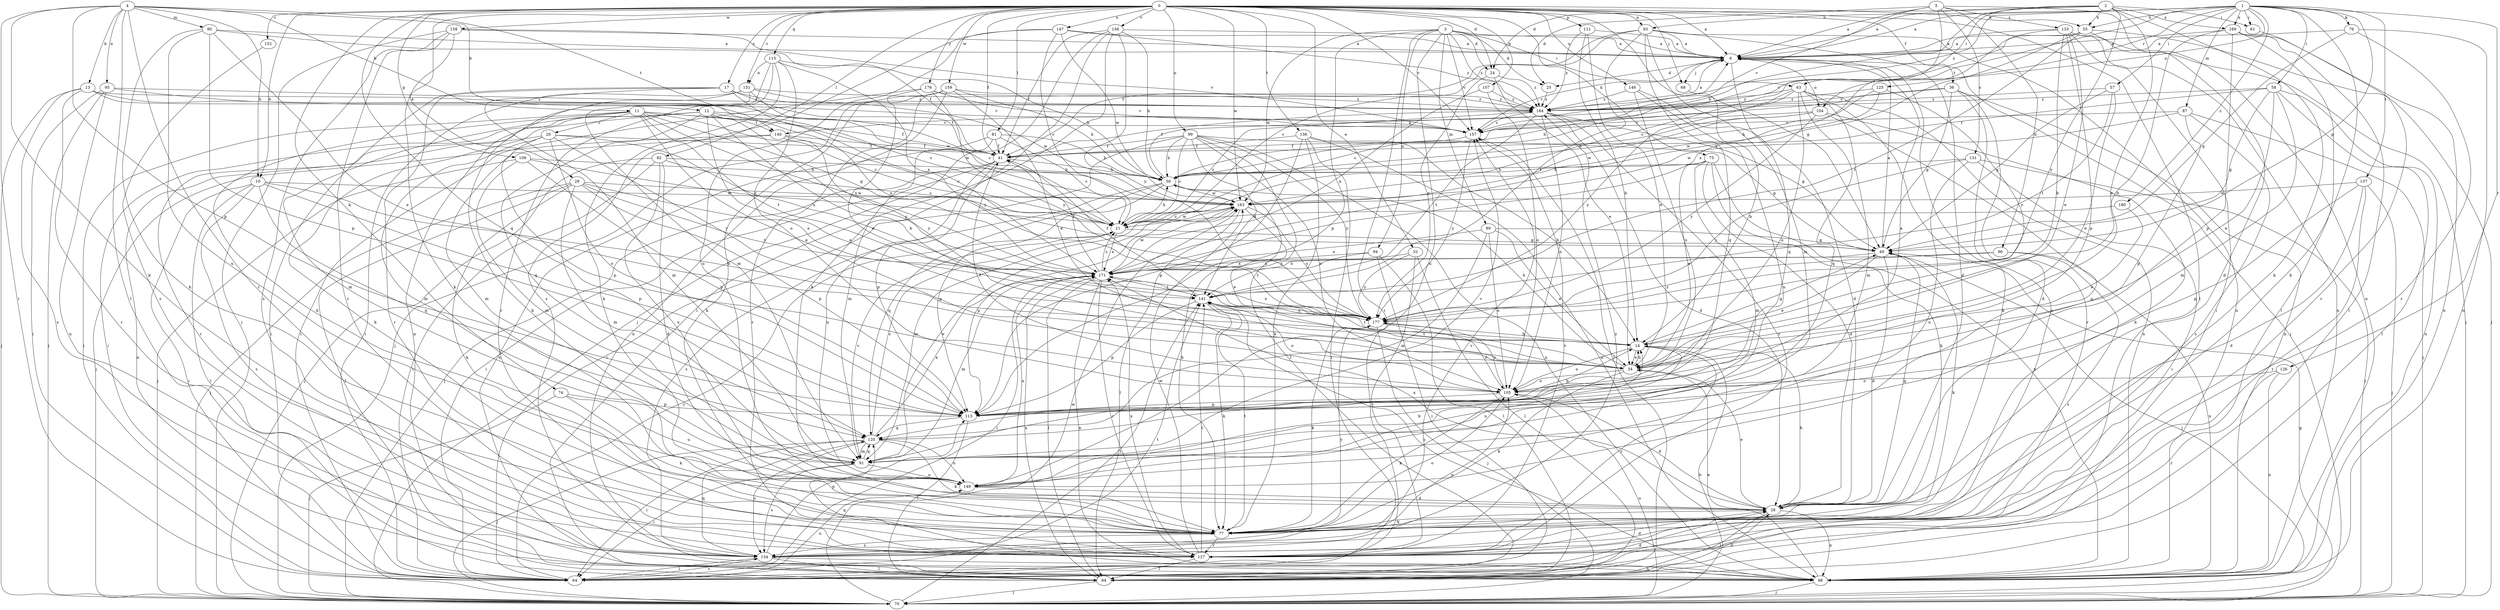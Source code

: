 strict digraph  {
0;
1;
2;
3;
4;
5;
6;
10;
11;
12;
13;
14;
17;
20;
21;
24;
25;
28;
29;
32;
34;
36;
41;
49;
55;
56;
57;
58;
61;
63;
64;
68;
70;
74;
75;
76;
77;
81;
82;
84;
87;
89;
90;
91;
93;
94;
95;
96;
98;
99;
104;
105;
107;
109;
111;
113;
115;
120;
125;
126;
127;
131;
133;
134;
136;
137;
140;
141;
146;
147;
149;
151;
152;
156;
157;
158;
159;
163;
169;
171;
176;
177;
180;
184;
0 -> 6  [label=a];
0 -> 10  [label=b];
0 -> 17  [label=c];
0 -> 24  [label=d];
0 -> 29  [label=e];
0 -> 32  [label=e];
0 -> 36  [label=f];
0 -> 41  [label=f];
0 -> 49  [label=g];
0 -> 55  [label=h];
0 -> 68  [label=j];
0 -> 74  [label=k];
0 -> 75  [label=k];
0 -> 81  [label=l];
0 -> 82  [label=l];
0 -> 84  [label=l];
0 -> 93  [label=n];
0 -> 99  [label=o];
0 -> 107  [label=p];
0 -> 109  [label=p];
0 -> 111  [label=p];
0 -> 115  [label=q];
0 -> 120  [label=q];
0 -> 136  [label=t];
0 -> 146  [label=u];
0 -> 147  [label=u];
0 -> 151  [label=v];
0 -> 152  [label=v];
0 -> 156  [label=v];
0 -> 157  [label=v];
0 -> 158  [label=w];
0 -> 159  [label=w];
0 -> 163  [label=w];
0 -> 176  [label=y];
1 -> 6  [label=a];
1 -> 49  [label=g];
1 -> 55  [label=h];
1 -> 57  [label=i];
1 -> 58  [label=i];
1 -> 61  [label=i];
1 -> 76  [label=k];
1 -> 77  [label=k];
1 -> 87  [label=m];
1 -> 93  [label=n];
1 -> 104  [label=o];
1 -> 125  [label=r];
1 -> 126  [label=r];
1 -> 137  [label=t];
1 -> 140  [label=t];
1 -> 169  [label=x];
1 -> 180  [label=z];
1 -> 184  [label=z];
2 -> 6  [label=a];
2 -> 24  [label=d];
2 -> 34  [label=e];
2 -> 55  [label=h];
2 -> 56  [label=h];
2 -> 61  [label=i];
2 -> 63  [label=i];
2 -> 77  [label=k];
2 -> 169  [label=x];
2 -> 177  [label=y];
3 -> 6  [label=a];
3 -> 24  [label=d];
3 -> 25  [label=d];
3 -> 63  [label=i];
3 -> 64  [label=i];
3 -> 89  [label=m];
3 -> 94  [label=n];
3 -> 113  [label=p];
3 -> 149  [label=u];
3 -> 157  [label=v];
3 -> 163  [label=w];
3 -> 184  [label=z];
4 -> 10  [label=b];
4 -> 11  [label=b];
4 -> 12  [label=b];
4 -> 13  [label=b];
4 -> 64  [label=i];
4 -> 77  [label=k];
4 -> 84  [label=l];
4 -> 90  [label=m];
4 -> 95  [label=n];
4 -> 113  [label=p];
4 -> 127  [label=r];
4 -> 140  [label=t];
5 -> 6  [label=a];
5 -> 25  [label=d];
5 -> 96  [label=n];
5 -> 98  [label=n];
5 -> 131  [label=s];
5 -> 133  [label=s];
5 -> 157  [label=v];
5 -> 171  [label=x];
6 -> 25  [label=d];
6 -> 68  [label=j];
6 -> 70  [label=j];
6 -> 104  [label=o];
6 -> 120  [label=q];
6 -> 157  [label=v];
10 -> 14  [label=b];
10 -> 64  [label=i];
10 -> 84  [label=l];
10 -> 113  [label=p];
10 -> 120  [label=q];
10 -> 134  [label=s];
10 -> 163  [label=w];
11 -> 20  [label=c];
11 -> 21  [label=c];
11 -> 28  [label=d];
11 -> 34  [label=e];
11 -> 41  [label=f];
11 -> 49  [label=g];
11 -> 64  [label=i];
11 -> 91  [label=m];
11 -> 140  [label=t];
11 -> 141  [label=t];
11 -> 171  [label=x];
12 -> 14  [label=b];
12 -> 34  [label=e];
12 -> 64  [label=i];
12 -> 77  [label=k];
12 -> 120  [label=q];
12 -> 127  [label=r];
12 -> 157  [label=v];
12 -> 163  [label=w];
12 -> 171  [label=x];
12 -> 177  [label=y];
13 -> 21  [label=c];
13 -> 70  [label=j];
13 -> 127  [label=r];
13 -> 134  [label=s];
13 -> 157  [label=v];
13 -> 184  [label=z];
14 -> 34  [label=e];
14 -> 49  [label=g];
14 -> 105  [label=o];
14 -> 127  [label=r];
14 -> 141  [label=t];
14 -> 149  [label=u];
17 -> 41  [label=f];
17 -> 64  [label=i];
17 -> 91  [label=m];
17 -> 127  [label=r];
17 -> 177  [label=y];
17 -> 184  [label=z];
20 -> 41  [label=f];
20 -> 91  [label=m];
20 -> 98  [label=n];
20 -> 105  [label=o];
20 -> 113  [label=p];
20 -> 171  [label=x];
20 -> 177  [label=y];
21 -> 49  [label=g];
21 -> 56  [label=h];
21 -> 163  [label=w];
21 -> 171  [label=x];
21 -> 184  [label=z];
24 -> 34  [label=e];
24 -> 177  [label=y];
24 -> 184  [label=z];
25 -> 184  [label=z];
28 -> 14  [label=b];
28 -> 34  [label=e];
28 -> 49  [label=g];
28 -> 77  [label=k];
28 -> 84  [label=l];
28 -> 98  [label=n];
28 -> 171  [label=x];
29 -> 70  [label=j];
29 -> 77  [label=k];
29 -> 84  [label=l];
29 -> 91  [label=m];
29 -> 113  [label=p];
29 -> 141  [label=t];
29 -> 163  [label=w];
29 -> 171  [label=x];
32 -> 84  [label=l];
32 -> 127  [label=r];
32 -> 171  [label=x];
32 -> 177  [label=y];
34 -> 14  [label=b];
34 -> 56  [label=h];
34 -> 77  [label=k];
34 -> 105  [label=o];
34 -> 141  [label=t];
36 -> 28  [label=d];
36 -> 49  [label=g];
36 -> 56  [label=h];
36 -> 98  [label=n];
36 -> 127  [label=r];
36 -> 184  [label=z];
41 -> 56  [label=h];
41 -> 64  [label=i];
41 -> 70  [label=j];
41 -> 113  [label=p];
41 -> 149  [label=u];
49 -> 6  [label=a];
49 -> 28  [label=d];
49 -> 34  [label=e];
49 -> 70  [label=j];
49 -> 77  [label=k];
49 -> 171  [label=x];
55 -> 6  [label=a];
55 -> 28  [label=d];
55 -> 70  [label=j];
55 -> 141  [label=t];
55 -> 157  [label=v];
55 -> 171  [label=x];
56 -> 6  [label=a];
56 -> 77  [label=k];
56 -> 113  [label=p];
56 -> 120  [label=q];
56 -> 134  [label=s];
56 -> 163  [label=w];
57 -> 34  [label=e];
57 -> 49  [label=g];
57 -> 141  [label=t];
57 -> 184  [label=z];
58 -> 34  [label=e];
58 -> 41  [label=f];
58 -> 49  [label=g];
58 -> 84  [label=l];
58 -> 91  [label=m];
58 -> 98  [label=n];
58 -> 184  [label=z];
61 -> 127  [label=r];
63 -> 21  [label=c];
63 -> 77  [label=k];
63 -> 91  [label=m];
63 -> 98  [label=n];
63 -> 105  [label=o];
63 -> 120  [label=q];
63 -> 177  [label=y];
63 -> 184  [label=z];
64 -> 21  [label=c];
64 -> 28  [label=d];
64 -> 134  [label=s];
64 -> 141  [label=t];
64 -> 149  [label=u];
68 -> 14  [label=b];
70 -> 14  [label=b];
70 -> 49  [label=g];
70 -> 105  [label=o];
70 -> 141  [label=t];
70 -> 163  [label=w];
74 -> 70  [label=j];
74 -> 77  [label=k];
74 -> 113  [label=p];
74 -> 149  [label=u];
75 -> 28  [label=d];
75 -> 34  [label=e];
75 -> 56  [label=h];
75 -> 77  [label=k];
75 -> 91  [label=m];
75 -> 98  [label=n];
76 -> 6  [label=a];
76 -> 49  [label=g];
76 -> 98  [label=n];
76 -> 127  [label=r];
77 -> 105  [label=o];
77 -> 127  [label=r];
77 -> 134  [label=s];
77 -> 141  [label=t];
81 -> 21  [label=c];
81 -> 41  [label=f];
81 -> 56  [label=h];
81 -> 91  [label=m];
81 -> 98  [label=n];
82 -> 21  [label=c];
82 -> 28  [label=d];
82 -> 56  [label=h];
82 -> 64  [label=i];
82 -> 70  [label=j];
82 -> 149  [label=u];
84 -> 28  [label=d];
84 -> 70  [label=j];
84 -> 171  [label=x];
87 -> 70  [label=j];
87 -> 113  [label=p];
87 -> 134  [label=s];
87 -> 157  [label=v];
87 -> 163  [label=w];
89 -> 34  [label=e];
89 -> 49  [label=g];
89 -> 91  [label=m];
89 -> 105  [label=o];
89 -> 171  [label=x];
90 -> 6  [label=a];
90 -> 34  [label=e];
90 -> 41  [label=f];
90 -> 77  [label=k];
90 -> 113  [label=p];
90 -> 149  [label=u];
91 -> 21  [label=c];
91 -> 64  [label=i];
91 -> 120  [label=q];
91 -> 134  [label=s];
91 -> 149  [label=u];
91 -> 157  [label=v];
91 -> 163  [label=w];
93 -> 6  [label=a];
93 -> 21  [label=c];
93 -> 28  [label=d];
93 -> 41  [label=f];
93 -> 91  [label=m];
93 -> 98  [label=n];
93 -> 120  [label=q];
93 -> 141  [label=t];
94 -> 64  [label=i];
94 -> 84  [label=l];
94 -> 141  [label=t];
94 -> 171  [label=x];
95 -> 64  [label=i];
95 -> 70  [label=j];
95 -> 98  [label=n];
95 -> 163  [label=w];
95 -> 184  [label=z];
96 -> 98  [label=n];
96 -> 134  [label=s];
96 -> 171  [label=x];
96 -> 177  [label=y];
98 -> 34  [label=e];
98 -> 70  [label=j];
98 -> 120  [label=q];
99 -> 21  [label=c];
99 -> 41  [label=f];
99 -> 49  [label=g];
99 -> 56  [label=h];
99 -> 64  [label=i];
99 -> 84  [label=l];
99 -> 98  [label=n];
99 -> 105  [label=o];
99 -> 141  [label=t];
99 -> 177  [label=y];
104 -> 56  [label=h];
104 -> 77  [label=k];
104 -> 149  [label=u];
104 -> 157  [label=v];
104 -> 163  [label=w];
104 -> 177  [label=y];
105 -> 6  [label=a];
105 -> 28  [label=d];
105 -> 41  [label=f];
105 -> 77  [label=k];
105 -> 113  [label=p];
105 -> 177  [label=y];
107 -> 105  [label=o];
107 -> 171  [label=x];
107 -> 184  [label=z];
109 -> 21  [label=c];
109 -> 56  [label=h];
109 -> 70  [label=j];
109 -> 91  [label=m];
109 -> 113  [label=p];
111 -> 6  [label=a];
111 -> 14  [label=b];
111 -> 34  [label=e];
111 -> 184  [label=z];
113 -> 14  [label=b];
113 -> 84  [label=l];
113 -> 120  [label=q];
115 -> 56  [label=h];
115 -> 77  [label=k];
115 -> 91  [label=m];
115 -> 105  [label=o];
115 -> 127  [label=r];
115 -> 171  [label=x];
115 -> 151  [label=e];
120 -> 21  [label=c];
120 -> 64  [label=i];
120 -> 70  [label=j];
120 -> 77  [label=k];
120 -> 91  [label=m];
120 -> 134  [label=s];
120 -> 149  [label=u];
120 -> 171  [label=x];
125 -> 56  [label=h];
125 -> 163  [label=w];
125 -> 177  [label=y];
125 -> 184  [label=z];
126 -> 98  [label=n];
126 -> 105  [label=o];
126 -> 127  [label=r];
127 -> 28  [label=d];
127 -> 84  [label=l];
127 -> 141  [label=t];
127 -> 157  [label=v];
127 -> 163  [label=w];
127 -> 171  [label=x];
131 -> 56  [label=h];
131 -> 64  [label=i];
131 -> 70  [label=j];
131 -> 149  [label=u];
131 -> 177  [label=y];
133 -> 6  [label=a];
133 -> 14  [label=b];
133 -> 21  [label=c];
133 -> 34  [label=e];
133 -> 64  [label=i];
133 -> 70  [label=j];
133 -> 98  [label=n];
133 -> 113  [label=p];
134 -> 6  [label=a];
134 -> 64  [label=i];
134 -> 84  [label=l];
134 -> 98  [label=n];
134 -> 105  [label=o];
134 -> 113  [label=p];
134 -> 120  [label=q];
134 -> 157  [label=v];
134 -> 177  [label=y];
134 -> 184  [label=z];
136 -> 14  [label=b];
136 -> 41  [label=f];
136 -> 64  [label=i];
136 -> 77  [label=k];
136 -> 98  [label=n];
136 -> 113  [label=p];
137 -> 28  [label=d];
137 -> 70  [label=j];
137 -> 113  [label=p];
137 -> 127  [label=r];
137 -> 163  [label=w];
140 -> 21  [label=c];
140 -> 41  [label=f];
140 -> 70  [label=j];
140 -> 91  [label=m];
140 -> 177  [label=y];
141 -> 41  [label=f];
141 -> 77  [label=k];
141 -> 98  [label=n];
141 -> 105  [label=o];
141 -> 113  [label=p];
141 -> 177  [label=y];
146 -> 28  [label=d];
146 -> 105  [label=o];
146 -> 149  [label=u];
146 -> 184  [label=z];
147 -> 6  [label=a];
147 -> 21  [label=c];
147 -> 134  [label=s];
147 -> 149  [label=u];
147 -> 163  [label=w];
147 -> 184  [label=z];
149 -> 14  [label=b];
149 -> 28  [label=d];
149 -> 171  [label=x];
151 -> 21  [label=c];
151 -> 64  [label=i];
151 -> 77  [label=k];
151 -> 98  [label=n];
151 -> 163  [label=w];
151 -> 184  [label=z];
152 -> 134  [label=s];
156 -> 6  [label=a];
156 -> 41  [label=f];
156 -> 56  [label=h];
156 -> 70  [label=j];
156 -> 77  [label=k];
156 -> 84  [label=l];
156 -> 177  [label=y];
157 -> 41  [label=f];
157 -> 84  [label=l];
157 -> 177  [label=y];
158 -> 6  [label=a];
158 -> 70  [label=j];
158 -> 77  [label=k];
158 -> 127  [label=r];
158 -> 134  [label=s];
158 -> 157  [label=v];
159 -> 34  [label=e];
159 -> 56  [label=h];
159 -> 70  [label=j];
159 -> 77  [label=k];
159 -> 98  [label=n];
159 -> 127  [label=r];
159 -> 184  [label=z];
163 -> 21  [label=c];
163 -> 34  [label=e];
163 -> 84  [label=l];
163 -> 91  [label=m];
163 -> 113  [label=p];
163 -> 177  [label=y];
169 -> 6  [label=a];
169 -> 14  [label=b];
169 -> 64  [label=i];
169 -> 84  [label=l];
169 -> 98  [label=n];
169 -> 113  [label=p];
171 -> 21  [label=c];
171 -> 41  [label=f];
171 -> 64  [label=i];
171 -> 84  [label=l];
171 -> 91  [label=m];
171 -> 98  [label=n];
171 -> 127  [label=r];
171 -> 141  [label=t];
171 -> 163  [label=w];
176 -> 64  [label=i];
176 -> 157  [label=v];
176 -> 177  [label=y];
176 -> 184  [label=z];
176 -> 34  [label=e];
177 -> 14  [label=b];
177 -> 70  [label=j];
177 -> 77  [label=k];
177 -> 105  [label=o];
177 -> 171  [label=x];
180 -> 21  [label=c];
180 -> 34  [label=e];
184 -> 6  [label=a];
184 -> 28  [label=d];
184 -> 41  [label=f];
184 -> 49  [label=g];
184 -> 105  [label=o];
184 -> 127  [label=r];
184 -> 141  [label=t];
184 -> 157  [label=v];
}
